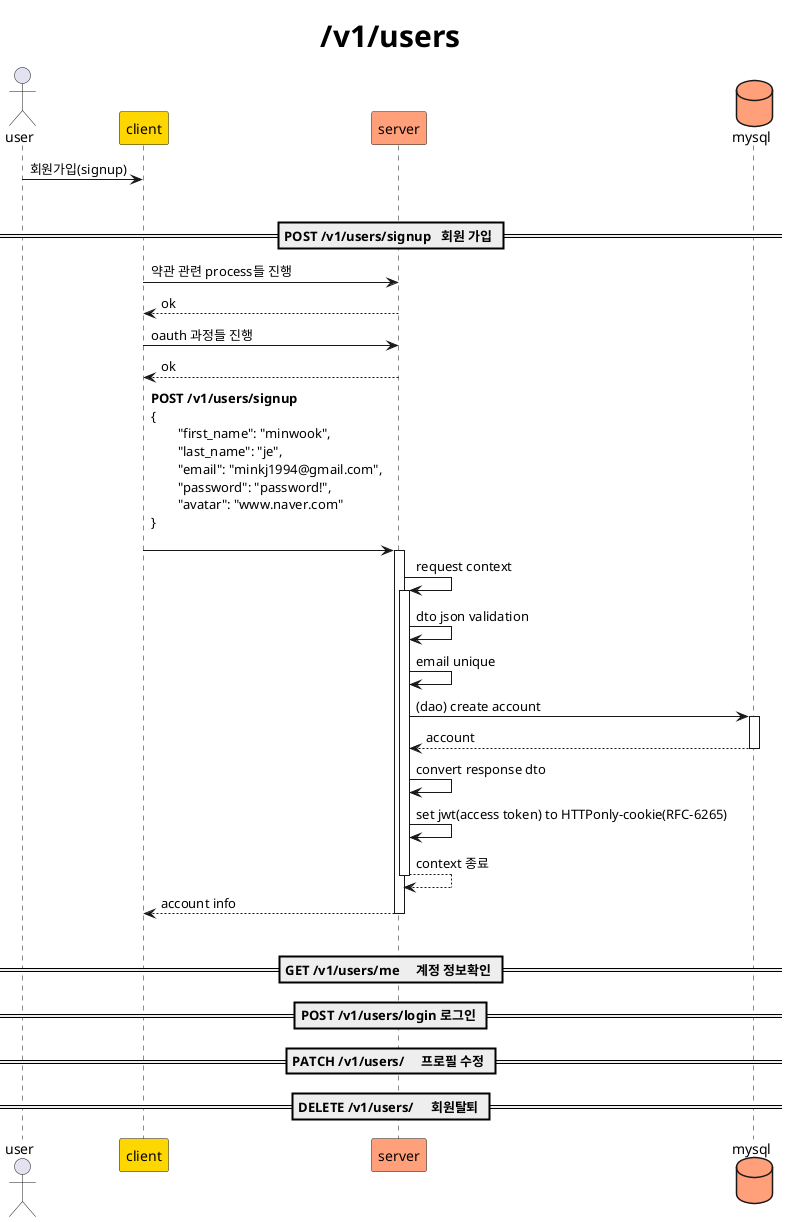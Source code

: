 @startuml

' client
Actor user
Participant client #Gold

' api
Participant "server" as api #LightSalmon
database "mysql" as db #LightSalmon

' title
title <font size=30>/v1/users</font>

' 가입 동선 시작
user -> client  : 회원가입(signup)
|||

== POST /v1/users/signup   회원 가입 ==
client -> api: 약관 관련 process들 진행
return ok
client -> api: oauth 과정들 진행
return ok
client  -> api++: **POST /v1/users/signup**\
\n{\n\t"first_name": "minwook",\n\t"last_name": "je",\n\t"email": "minkj1994@gmail.com",\n\t"password": "password!",\n\t"avatar": "www.naver.com"\n}\n
api -> api++: request context 
api -> api: dto json validation
api -> api: email unique

api -> db++: (dao) create account
return account
api -> api: convert response dto
api -> api: set jwt(access token) to HTTPonly-cookie(RFC-6265)
return context 종료
return account info
|||
== GET /v1/users/me     계정 정보확인 ==
== POST /v1/users/login 로그인 ==
== PATCH /v1/users/     프로필 수정 ==
== DELETE /v1/users/     회원탈퇴 ==

@enduml